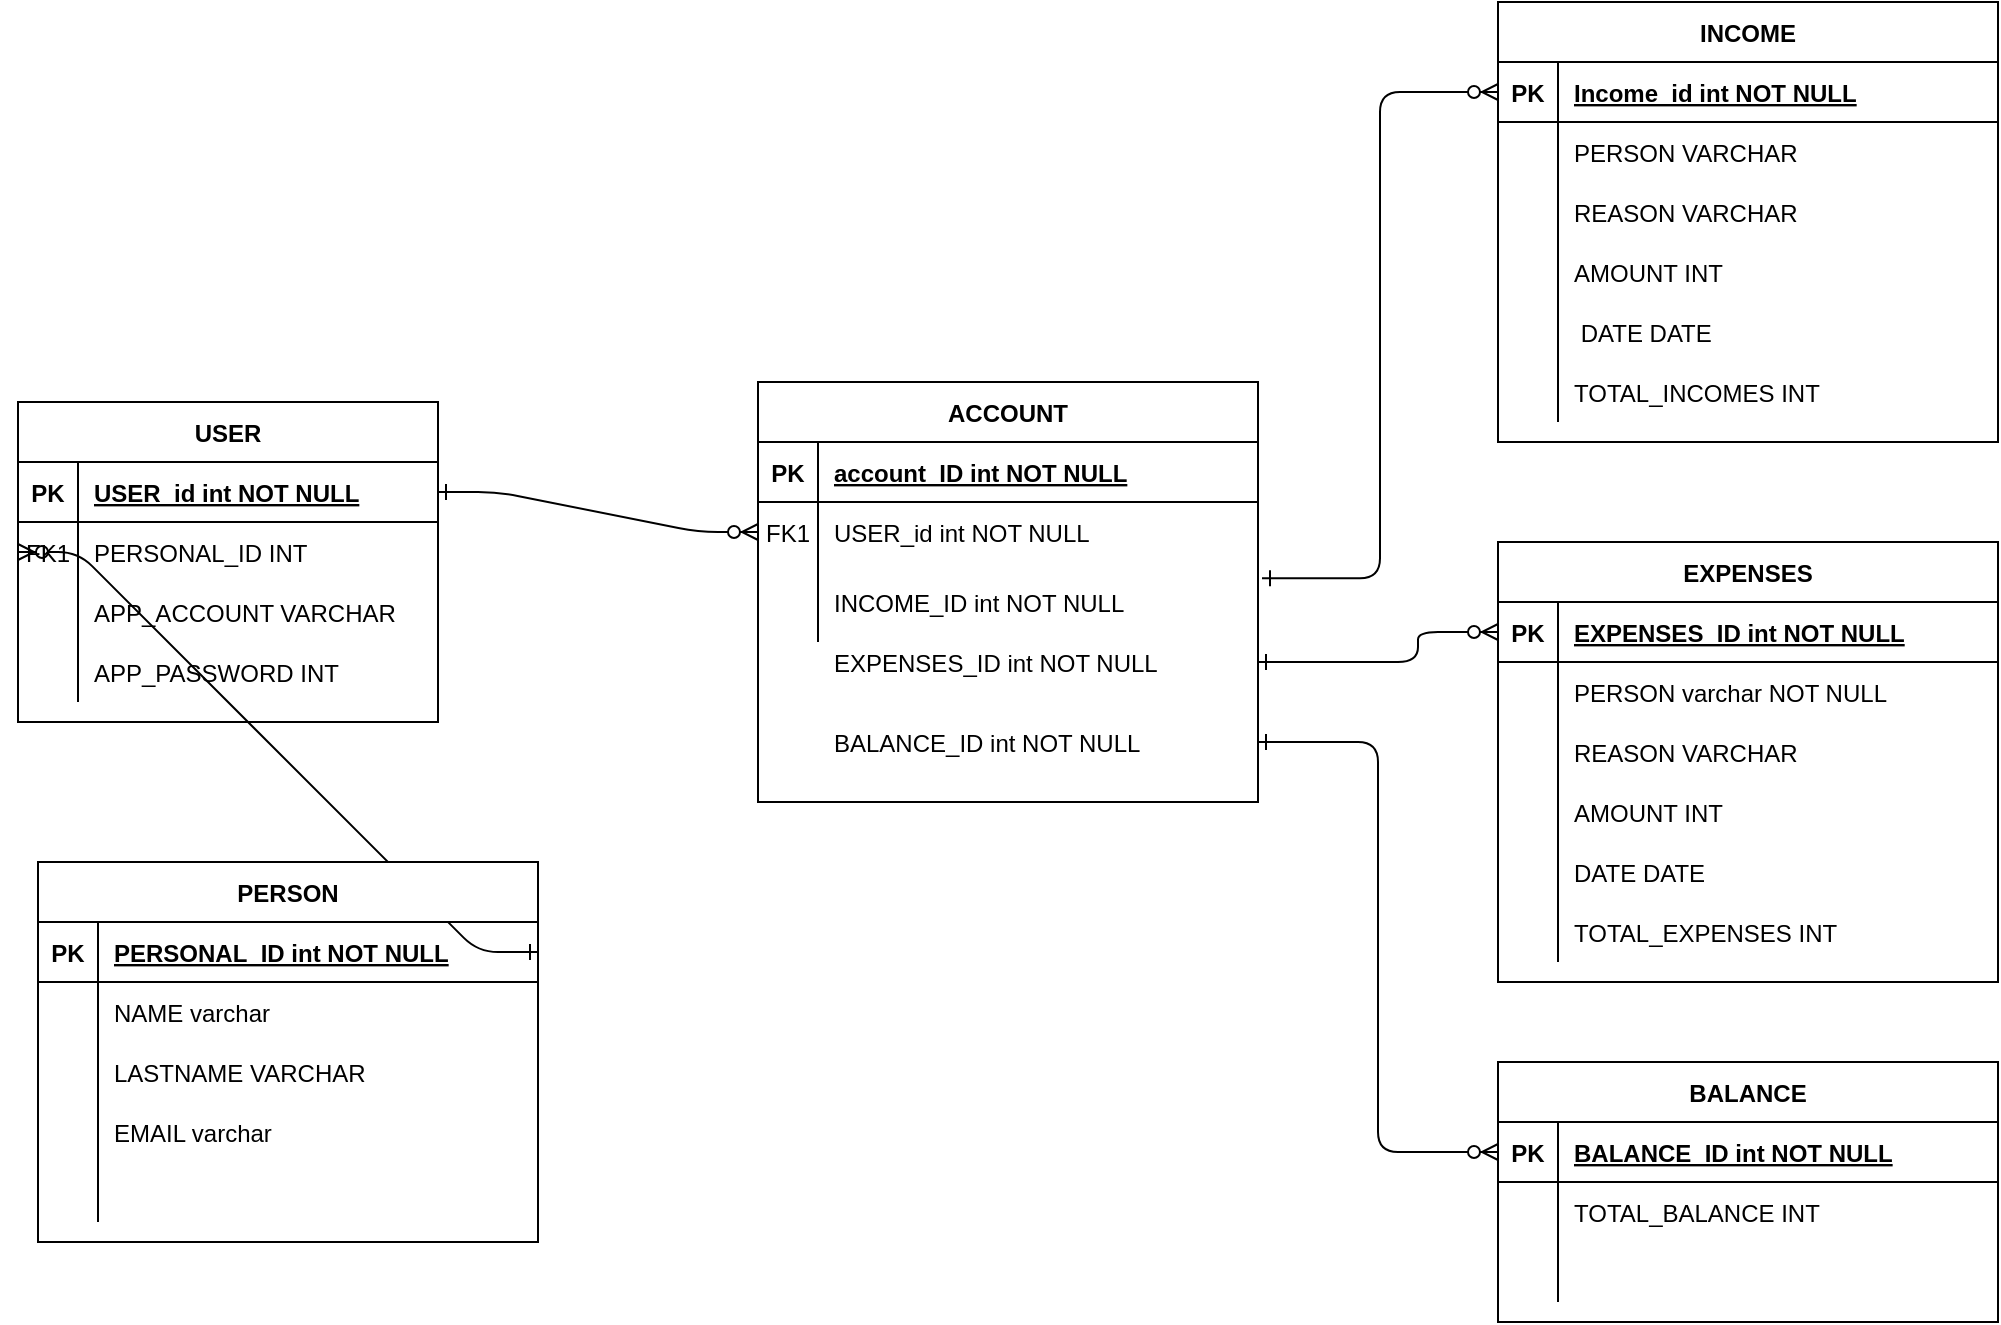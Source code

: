<mxfile version="13.7.5" type="device"><diagram id="R2lEEEUBdFMjLlhIrx00" name="Page-1"><mxGraphModel dx="1068" dy="546" grid="1" gridSize="10" guides="1" tooltips="1" connect="1" arrows="1" fold="1" page="1" pageScale="1" pageWidth="850" pageHeight="1100" math="0" shadow="0" extFonts="Permanent Marker^https://fonts.googleapis.com/css?family=Permanent+Marker"><root><mxCell id="0"/><mxCell id="1" parent="0"/><mxCell id="C-vyLk0tnHw3VtMMgP7b-1" value="" style="edgeStyle=entityRelationEdgeStyle;endArrow=ERzeroToMany;startArrow=ERone;endFill=1;startFill=0;" parent="1" source="C-vyLk0tnHw3VtMMgP7b-24" target="C-vyLk0tnHw3VtMMgP7b-6" edge="1"><mxGeometry width="100" height="100" relative="1" as="geometry"><mxPoint x="340" y="720" as="sourcePoint"/><mxPoint x="440" y="620" as="targetPoint"/></mxGeometry></mxCell><mxCell id="C-vyLk0tnHw3VtMMgP7b-12" value="" style="edgeStyle=elbowEdgeStyle;endArrow=ERzeroToMany;startArrow=ERone;endFill=1;startFill=0;entryX=0;entryY=0.5;entryDx=0;entryDy=0;" parent="1" target="C-vyLk0tnHw3VtMMgP7b-14" edge="1"><mxGeometry width="100" height="100" relative="1" as="geometry"><mxPoint x="730" y="590" as="sourcePoint"/><mxPoint x="460" y="205" as="targetPoint"/><Array as="points"><mxPoint x="810" y="560"/></Array></mxGeometry></mxCell><mxCell id="Q01BvsFu_oRaO8RKgqet-29" value="" style="edgeStyle=entityRelationEdgeStyle;endArrow=ERzeroToMany;startArrow=ERone;endFill=1;startFill=0;exitX=1;exitY=0.5;exitDx=0;exitDy=0;entryX=0;entryY=0.5;entryDx=0;entryDy=0;" edge="1" parent="1" source="Q01BvsFu_oRaO8RKgqet-13" target="C-vyLk0tnHw3VtMMgP7b-27"><mxGeometry width="100" height="100" relative="1" as="geometry"><mxPoint x="455" y="820" as="sourcePoint"/><mxPoint x="440" y="560" as="targetPoint"/></mxGeometry></mxCell><mxCell id="Q01BvsFu_oRaO8RKgqet-12" value="PERSON" style="shape=table;startSize=30;container=1;collapsible=1;childLayout=tableLayout;fixedRows=1;rowLines=0;fontStyle=1;align=center;resizeLast=1;" vertex="1" parent="1"><mxGeometry x="120" y="690" width="250" height="190" as="geometry"/></mxCell><mxCell id="Q01BvsFu_oRaO8RKgqet-13" value="" style="shape=partialRectangle;collapsible=0;dropTarget=0;pointerEvents=0;fillColor=none;points=[[0,0.5],[1,0.5]];portConstraint=eastwest;top=0;left=0;right=0;bottom=1;" vertex="1" parent="Q01BvsFu_oRaO8RKgqet-12"><mxGeometry y="30" width="250" height="30" as="geometry"/></mxCell><mxCell id="Q01BvsFu_oRaO8RKgqet-14" value="PK" style="shape=partialRectangle;overflow=hidden;connectable=0;fillColor=none;top=0;left=0;bottom=0;right=0;fontStyle=1;" vertex="1" parent="Q01BvsFu_oRaO8RKgqet-13"><mxGeometry width="30" height="30" as="geometry"/></mxCell><mxCell id="Q01BvsFu_oRaO8RKgqet-15" value="PERSONAL_ID int NOT NULL" style="shape=partialRectangle;overflow=hidden;connectable=0;fillColor=none;top=0;left=0;bottom=0;right=0;align=left;spacingLeft=6;fontStyle=5;" vertex="1" parent="Q01BvsFu_oRaO8RKgqet-13"><mxGeometry x="30" width="220" height="30" as="geometry"/></mxCell><mxCell id="Q01BvsFu_oRaO8RKgqet-16" value="" style="shape=partialRectangle;collapsible=0;dropTarget=0;pointerEvents=0;fillColor=none;points=[[0,0.5],[1,0.5]];portConstraint=eastwest;top=0;left=0;right=0;bottom=0;" vertex="1" parent="Q01BvsFu_oRaO8RKgqet-12"><mxGeometry y="60" width="250" height="30" as="geometry"/></mxCell><mxCell id="Q01BvsFu_oRaO8RKgqet-17" value="" style="shape=partialRectangle;overflow=hidden;connectable=0;fillColor=none;top=0;left=0;bottom=0;right=0;" vertex="1" parent="Q01BvsFu_oRaO8RKgqet-16"><mxGeometry width="30" height="30" as="geometry"/></mxCell><mxCell id="Q01BvsFu_oRaO8RKgqet-18" value="NAME varchar" style="shape=partialRectangle;overflow=hidden;connectable=0;fillColor=none;top=0;left=0;bottom=0;right=0;align=left;spacingLeft=6;" vertex="1" parent="Q01BvsFu_oRaO8RKgqet-16"><mxGeometry x="30" width="220" height="30" as="geometry"/></mxCell><mxCell id="Q01BvsFu_oRaO8RKgqet-19" value="" style="shape=partialRectangle;collapsible=0;dropTarget=0;pointerEvents=0;fillColor=none;points=[[0,0.5],[1,0.5]];portConstraint=eastwest;top=0;left=0;right=0;bottom=0;" vertex="1" parent="Q01BvsFu_oRaO8RKgqet-12"><mxGeometry y="90" width="250" height="30" as="geometry"/></mxCell><mxCell id="Q01BvsFu_oRaO8RKgqet-20" value="" style="shape=partialRectangle;overflow=hidden;connectable=0;fillColor=none;top=0;left=0;bottom=0;right=0;" vertex="1" parent="Q01BvsFu_oRaO8RKgqet-19"><mxGeometry width="30" height="30" as="geometry"/></mxCell><mxCell id="Q01BvsFu_oRaO8RKgqet-21" value="LASTNAME VARCHAR" style="shape=partialRectangle;overflow=hidden;connectable=0;fillColor=none;top=0;left=0;bottom=0;right=0;align=left;spacingLeft=6;" vertex="1" parent="Q01BvsFu_oRaO8RKgqet-19"><mxGeometry x="30" width="220" height="30" as="geometry"/></mxCell><mxCell id="Q01BvsFu_oRaO8RKgqet-22" value="" style="shape=partialRectangle;collapsible=0;dropTarget=0;pointerEvents=0;fillColor=none;points=[[0,0.5],[1,0.5]];portConstraint=eastwest;top=0;left=0;right=0;bottom=0;" vertex="1" parent="Q01BvsFu_oRaO8RKgqet-12"><mxGeometry y="120" width="250" height="30" as="geometry"/></mxCell><mxCell id="Q01BvsFu_oRaO8RKgqet-23" value="" style="shape=partialRectangle;overflow=hidden;connectable=0;fillColor=none;top=0;left=0;bottom=0;right=0;" vertex="1" parent="Q01BvsFu_oRaO8RKgqet-22"><mxGeometry width="30" height="30" as="geometry"/></mxCell><mxCell id="Q01BvsFu_oRaO8RKgqet-24" value="EMAIL varchar" style="shape=partialRectangle;overflow=hidden;connectable=0;fillColor=none;top=0;left=0;bottom=0;right=0;align=left;spacingLeft=6;" vertex="1" parent="Q01BvsFu_oRaO8RKgqet-22"><mxGeometry x="30" width="220" height="30" as="geometry"/></mxCell><mxCell id="Q01BvsFu_oRaO8RKgqet-25" value="" style="shape=partialRectangle;collapsible=0;dropTarget=0;pointerEvents=0;fillColor=none;points=[[0,0.5],[1,0.5]];portConstraint=eastwest;top=0;left=0;right=0;bottom=0;" vertex="1" parent="Q01BvsFu_oRaO8RKgqet-12"><mxGeometry y="150" width="250" height="30" as="geometry"/></mxCell><mxCell id="Q01BvsFu_oRaO8RKgqet-26" value="" style="shape=partialRectangle;overflow=hidden;connectable=0;fillColor=none;top=0;left=0;bottom=0;right=0;" vertex="1" parent="Q01BvsFu_oRaO8RKgqet-25"><mxGeometry width="30" height="30" as="geometry"/></mxCell><mxCell id="Q01BvsFu_oRaO8RKgqet-27" value="" style="shape=partialRectangle;overflow=hidden;connectable=0;fillColor=none;top=0;left=0;bottom=0;right=0;align=left;spacingLeft=6;" vertex="1" parent="Q01BvsFu_oRaO8RKgqet-25"><mxGeometry x="30" width="220" height="30" as="geometry"/></mxCell><mxCell id="C-vyLk0tnHw3VtMMgP7b-23" value="USER" style="shape=table;startSize=30;container=1;collapsible=1;childLayout=tableLayout;fixedRows=1;rowLines=0;fontStyle=1;align=center;resizeLast=1;" parent="1" vertex="1"><mxGeometry x="110" y="460" width="210" height="160" as="geometry"/></mxCell><mxCell id="C-vyLk0tnHw3VtMMgP7b-24" value="" style="shape=partialRectangle;collapsible=0;dropTarget=0;pointerEvents=0;fillColor=none;points=[[0,0.5],[1,0.5]];portConstraint=eastwest;top=0;left=0;right=0;bottom=1;" parent="C-vyLk0tnHw3VtMMgP7b-23" vertex="1"><mxGeometry y="30" width="210" height="30" as="geometry"/></mxCell><mxCell id="C-vyLk0tnHw3VtMMgP7b-25" value="PK" style="shape=partialRectangle;overflow=hidden;connectable=0;fillColor=none;top=0;left=0;bottom=0;right=0;fontStyle=1;" parent="C-vyLk0tnHw3VtMMgP7b-24" vertex="1"><mxGeometry width="30" height="30" as="geometry"/></mxCell><mxCell id="C-vyLk0tnHw3VtMMgP7b-26" value="USER_id int NOT NULL " style="shape=partialRectangle;overflow=hidden;connectable=0;fillColor=none;top=0;left=0;bottom=0;right=0;align=left;spacingLeft=6;fontStyle=5;" parent="C-vyLk0tnHw3VtMMgP7b-24" vertex="1"><mxGeometry x="30" width="180" height="30" as="geometry"/></mxCell><mxCell id="C-vyLk0tnHw3VtMMgP7b-27" value="" style="shape=partialRectangle;collapsible=0;dropTarget=0;pointerEvents=0;fillColor=none;points=[[0,0.5],[1,0.5]];portConstraint=eastwest;top=0;left=0;right=0;bottom=0;" parent="C-vyLk0tnHw3VtMMgP7b-23" vertex="1"><mxGeometry y="60" width="210" height="30" as="geometry"/></mxCell><mxCell id="C-vyLk0tnHw3VtMMgP7b-28" value="FK1" style="shape=partialRectangle;overflow=hidden;connectable=0;fillColor=none;top=0;left=0;bottom=0;right=0;" parent="C-vyLk0tnHw3VtMMgP7b-27" vertex="1"><mxGeometry width="30" height="30" as="geometry"/></mxCell><mxCell id="C-vyLk0tnHw3VtMMgP7b-29" value="PERSONAL_ID INT" style="shape=partialRectangle;overflow=hidden;connectable=0;fillColor=none;top=0;left=0;bottom=0;right=0;align=left;spacingLeft=6;" parent="C-vyLk0tnHw3VtMMgP7b-27" vertex="1"><mxGeometry x="30" width="180" height="30" as="geometry"/></mxCell><mxCell id="Q01BvsFu_oRaO8RKgqet-7" value="" style="shape=partialRectangle;collapsible=0;dropTarget=0;pointerEvents=0;fillColor=none;points=[[0,0.5],[1,0.5]];portConstraint=eastwest;top=0;left=0;right=0;bottom=0;" vertex="1" parent="C-vyLk0tnHw3VtMMgP7b-23"><mxGeometry y="90" width="210" height="30" as="geometry"/></mxCell><mxCell id="Q01BvsFu_oRaO8RKgqet-8" value="" style="shape=partialRectangle;overflow=hidden;connectable=0;fillColor=none;top=0;left=0;bottom=0;right=0;" vertex="1" parent="Q01BvsFu_oRaO8RKgqet-7"><mxGeometry width="30" height="30" as="geometry"/></mxCell><mxCell id="Q01BvsFu_oRaO8RKgqet-9" value="APP_ACCOUNT VARCHAR" style="shape=partialRectangle;overflow=hidden;connectable=0;fillColor=none;top=0;left=0;bottom=0;right=0;align=left;spacingLeft=6;" vertex="1" parent="Q01BvsFu_oRaO8RKgqet-7"><mxGeometry x="30" width="180" height="30" as="geometry"/></mxCell><mxCell id="Q01BvsFu_oRaO8RKgqet-4" value="" style="shape=partialRectangle;collapsible=0;dropTarget=0;pointerEvents=0;fillColor=none;points=[[0,0.5],[1,0.5]];portConstraint=eastwest;top=0;left=0;right=0;bottom=0;" vertex="1" parent="C-vyLk0tnHw3VtMMgP7b-23"><mxGeometry y="120" width="210" height="30" as="geometry"/></mxCell><mxCell id="Q01BvsFu_oRaO8RKgqet-5" value="" style="shape=partialRectangle;overflow=hidden;connectable=0;fillColor=none;top=0;left=0;bottom=0;right=0;" vertex="1" parent="Q01BvsFu_oRaO8RKgqet-4"><mxGeometry width="30" height="30" as="geometry"/></mxCell><mxCell id="Q01BvsFu_oRaO8RKgqet-6" value="APP_PASSWORD INT " style="shape=partialRectangle;overflow=hidden;connectable=0;fillColor=none;top=0;left=0;bottom=0;right=0;align=left;spacingLeft=6;" vertex="1" parent="Q01BvsFu_oRaO8RKgqet-4"><mxGeometry x="30" width="180" height="30" as="geometry"/></mxCell><mxCell id="C-vyLk0tnHw3VtMMgP7b-2" value="ACCOUNT" style="shape=table;startSize=30;container=1;collapsible=1;childLayout=tableLayout;fixedRows=1;rowLines=0;fontStyle=1;align=center;resizeLast=1;" parent="1" vertex="1"><mxGeometry x="480" y="450" width="250" height="210" as="geometry"/></mxCell><mxCell id="C-vyLk0tnHw3VtMMgP7b-3" value="" style="shape=partialRectangle;collapsible=0;dropTarget=0;pointerEvents=0;fillColor=none;points=[[0,0.5],[1,0.5]];portConstraint=eastwest;top=0;left=0;right=0;bottom=1;" parent="C-vyLk0tnHw3VtMMgP7b-2" vertex="1"><mxGeometry y="30" width="250" height="30" as="geometry"/></mxCell><mxCell id="C-vyLk0tnHw3VtMMgP7b-4" value="PK" style="shape=partialRectangle;overflow=hidden;connectable=0;fillColor=none;top=0;left=0;bottom=0;right=0;fontStyle=1;" parent="C-vyLk0tnHw3VtMMgP7b-3" vertex="1"><mxGeometry width="30" height="30" as="geometry"/></mxCell><mxCell id="C-vyLk0tnHw3VtMMgP7b-5" value="account_ID int NOT NULL " style="shape=partialRectangle;overflow=hidden;connectable=0;fillColor=none;top=0;left=0;bottom=0;right=0;align=left;spacingLeft=6;fontStyle=5;" parent="C-vyLk0tnHw3VtMMgP7b-3" vertex="1"><mxGeometry x="30" width="220" height="30" as="geometry"/></mxCell><mxCell id="C-vyLk0tnHw3VtMMgP7b-6" value="" style="shape=partialRectangle;collapsible=0;dropTarget=0;pointerEvents=0;fillColor=none;points=[[0,0.5],[1,0.5]];portConstraint=eastwest;top=0;left=0;right=0;bottom=0;" parent="C-vyLk0tnHw3VtMMgP7b-2" vertex="1"><mxGeometry y="60" width="250" height="30" as="geometry"/></mxCell><mxCell id="C-vyLk0tnHw3VtMMgP7b-7" value="FK1" style="shape=partialRectangle;overflow=hidden;connectable=0;fillColor=none;top=0;left=0;bottom=0;right=0;" parent="C-vyLk0tnHw3VtMMgP7b-6" vertex="1"><mxGeometry width="30" height="30" as="geometry"/></mxCell><mxCell id="C-vyLk0tnHw3VtMMgP7b-8" value="USER_id int NOT NULL" style="shape=partialRectangle;overflow=hidden;connectable=0;fillColor=none;top=0;left=0;bottom=0;right=0;align=left;spacingLeft=6;" parent="C-vyLk0tnHw3VtMMgP7b-6" vertex="1"><mxGeometry x="30" width="220" height="30" as="geometry"/></mxCell><mxCell id="C-vyLk0tnHw3VtMMgP7b-9" value="" style="shape=partialRectangle;collapsible=0;dropTarget=0;pointerEvents=0;fillColor=none;points=[[0,0.5],[1,0.5]];portConstraint=eastwest;top=0;left=0;right=0;bottom=0;" parent="C-vyLk0tnHw3VtMMgP7b-2" vertex="1"><mxGeometry y="90" width="250" height="40" as="geometry"/></mxCell><mxCell id="C-vyLk0tnHw3VtMMgP7b-10" value="" style="shape=partialRectangle;overflow=hidden;connectable=0;fillColor=none;top=0;left=0;bottom=0;right=0;" parent="C-vyLk0tnHw3VtMMgP7b-9" vertex="1"><mxGeometry width="30" height="40" as="geometry"/></mxCell><mxCell id="C-vyLk0tnHw3VtMMgP7b-11" value="INCOME_ID int NOT NULL" style="shape=partialRectangle;overflow=hidden;connectable=0;fillColor=none;top=0;left=0;bottom=0;right=0;align=left;spacingLeft=6;" parent="C-vyLk0tnHw3VtMMgP7b-9" vertex="1"><mxGeometry x="30" width="220" height="40" as="geometry"/></mxCell><mxCell id="Q01BvsFu_oRaO8RKgqet-31" value="INCOME" style="shape=table;startSize=30;container=1;collapsible=1;childLayout=tableLayout;fixedRows=1;rowLines=0;fontStyle=1;align=center;resizeLast=1;" vertex="1" parent="1"><mxGeometry x="850" y="260" width="250" height="220" as="geometry"/></mxCell><mxCell id="Q01BvsFu_oRaO8RKgqet-32" value="" style="shape=partialRectangle;collapsible=0;dropTarget=0;pointerEvents=0;fillColor=none;points=[[0,0.5],[1,0.5]];portConstraint=eastwest;top=0;left=0;right=0;bottom=1;" vertex="1" parent="Q01BvsFu_oRaO8RKgqet-31"><mxGeometry y="30" width="250" height="30" as="geometry"/></mxCell><mxCell id="Q01BvsFu_oRaO8RKgqet-33" value="PK" style="shape=partialRectangle;overflow=hidden;connectable=0;fillColor=none;top=0;left=0;bottom=0;right=0;fontStyle=1;" vertex="1" parent="Q01BvsFu_oRaO8RKgqet-32"><mxGeometry width="30" height="30" as="geometry"/></mxCell><mxCell id="Q01BvsFu_oRaO8RKgqet-34" value="Income_id int NOT NULL " style="shape=partialRectangle;overflow=hidden;connectable=0;fillColor=none;top=0;left=0;bottom=0;right=0;align=left;spacingLeft=6;fontStyle=5;" vertex="1" parent="Q01BvsFu_oRaO8RKgqet-32"><mxGeometry x="30" width="220" height="30" as="geometry"/></mxCell><mxCell id="Q01BvsFu_oRaO8RKgqet-35" value="" style="shape=partialRectangle;collapsible=0;dropTarget=0;pointerEvents=0;fillColor=none;points=[[0,0.5],[1,0.5]];portConstraint=eastwest;top=0;left=0;right=0;bottom=0;" vertex="1" parent="Q01BvsFu_oRaO8RKgqet-31"><mxGeometry y="60" width="250" height="30" as="geometry"/></mxCell><mxCell id="Q01BvsFu_oRaO8RKgqet-36" value="" style="shape=partialRectangle;overflow=hidden;connectable=0;fillColor=none;top=0;left=0;bottom=0;right=0;" vertex="1" parent="Q01BvsFu_oRaO8RKgqet-35"><mxGeometry width="30" height="30" as="geometry"/></mxCell><mxCell id="Q01BvsFu_oRaO8RKgqet-37" value="PERSON VARCHAR" style="shape=partialRectangle;overflow=hidden;connectable=0;fillColor=none;top=0;left=0;bottom=0;right=0;align=left;spacingLeft=6;" vertex="1" parent="Q01BvsFu_oRaO8RKgqet-35"><mxGeometry x="30" width="220" height="30" as="geometry"/></mxCell><mxCell id="Q01BvsFu_oRaO8RKgqet-38" value="" style="shape=partialRectangle;collapsible=0;dropTarget=0;pointerEvents=0;fillColor=none;points=[[0,0.5],[1,0.5]];portConstraint=eastwest;top=0;left=0;right=0;bottom=0;" vertex="1" parent="Q01BvsFu_oRaO8RKgqet-31"><mxGeometry y="90" width="250" height="30" as="geometry"/></mxCell><mxCell id="Q01BvsFu_oRaO8RKgqet-39" value="" style="shape=partialRectangle;overflow=hidden;connectable=0;fillColor=none;top=0;left=0;bottom=0;right=0;" vertex="1" parent="Q01BvsFu_oRaO8RKgqet-38"><mxGeometry width="30" height="30" as="geometry"/></mxCell><mxCell id="Q01BvsFu_oRaO8RKgqet-40" value="REASON VARCHAR" style="shape=partialRectangle;overflow=hidden;connectable=0;fillColor=none;top=0;left=0;bottom=0;right=0;align=left;spacingLeft=6;" vertex="1" parent="Q01BvsFu_oRaO8RKgqet-38"><mxGeometry x="30" width="220" height="30" as="geometry"/></mxCell><mxCell id="Q01BvsFu_oRaO8RKgqet-77" value="" style="shape=partialRectangle;collapsible=0;dropTarget=0;pointerEvents=0;fillColor=none;points=[[0,0.5],[1,0.5]];portConstraint=eastwest;top=0;left=0;right=0;bottom=0;" vertex="1" parent="Q01BvsFu_oRaO8RKgqet-31"><mxGeometry y="120" width="250" height="30" as="geometry"/></mxCell><mxCell id="Q01BvsFu_oRaO8RKgqet-78" value="" style="shape=partialRectangle;overflow=hidden;connectable=0;fillColor=none;top=0;left=0;bottom=0;right=0;" vertex="1" parent="Q01BvsFu_oRaO8RKgqet-77"><mxGeometry width="30" height="30" as="geometry"/></mxCell><mxCell id="Q01BvsFu_oRaO8RKgqet-79" value="AMOUNT INT" style="shape=partialRectangle;overflow=hidden;connectable=0;fillColor=none;top=0;left=0;bottom=0;right=0;align=left;spacingLeft=6;" vertex="1" parent="Q01BvsFu_oRaO8RKgqet-77"><mxGeometry x="30" width="220" height="30" as="geometry"/></mxCell><mxCell id="Q01BvsFu_oRaO8RKgqet-83" value="" style="shape=partialRectangle;collapsible=0;dropTarget=0;pointerEvents=0;fillColor=none;points=[[0,0.5],[1,0.5]];portConstraint=eastwest;top=0;left=0;right=0;bottom=0;" vertex="1" parent="Q01BvsFu_oRaO8RKgqet-31"><mxGeometry y="150" width="250" height="30" as="geometry"/></mxCell><mxCell id="Q01BvsFu_oRaO8RKgqet-84" value="" style="shape=partialRectangle;overflow=hidden;connectable=0;fillColor=none;top=0;left=0;bottom=0;right=0;" vertex="1" parent="Q01BvsFu_oRaO8RKgqet-83"><mxGeometry width="30" height="30" as="geometry"/></mxCell><mxCell id="Q01BvsFu_oRaO8RKgqet-85" value=" DATE DATE" style="shape=partialRectangle;overflow=hidden;connectable=0;fillColor=none;top=0;left=0;bottom=0;right=0;align=left;spacingLeft=6;" vertex="1" parent="Q01BvsFu_oRaO8RKgqet-83"><mxGeometry x="30" width="220" height="30" as="geometry"/></mxCell><mxCell id="Q01BvsFu_oRaO8RKgqet-99" value="" style="shape=partialRectangle;collapsible=0;dropTarget=0;pointerEvents=0;fillColor=none;points=[[0,0.5],[1,0.5]];portConstraint=eastwest;top=0;left=0;right=0;bottom=0;" vertex="1" parent="Q01BvsFu_oRaO8RKgqet-31"><mxGeometry y="180" width="250" height="30" as="geometry"/></mxCell><mxCell id="Q01BvsFu_oRaO8RKgqet-100" value="" style="shape=partialRectangle;overflow=hidden;connectable=0;fillColor=none;top=0;left=0;bottom=0;right=0;" vertex="1" parent="Q01BvsFu_oRaO8RKgqet-99"><mxGeometry width="30" height="30" as="geometry"/></mxCell><mxCell id="Q01BvsFu_oRaO8RKgqet-101" value="TOTAL_INCOMES INT" style="shape=partialRectangle;overflow=hidden;connectable=0;fillColor=none;top=0;left=0;bottom=0;right=0;align=left;spacingLeft=6;" vertex="1" parent="Q01BvsFu_oRaO8RKgqet-99"><mxGeometry x="30" width="220" height="30" as="geometry"/></mxCell><mxCell id="Q01BvsFu_oRaO8RKgqet-62" value="EXPENSES_ID int NOT NULL" style="shape=partialRectangle;overflow=hidden;connectable=0;fillColor=none;top=0;left=0;bottom=0;right=0;align=left;spacingLeft=6;" vertex="1" parent="1"><mxGeometry x="510" y="570" width="220" height="40" as="geometry"/></mxCell><mxCell id="Q01BvsFu_oRaO8RKgqet-63" value="BALANCE_ID int NOT NULL" style="shape=partialRectangle;overflow=hidden;connectable=0;fillColor=none;top=0;left=0;bottom=0;right=0;align=left;spacingLeft=6;" vertex="1" parent="1"><mxGeometry x="510" y="610" width="220" height="40" as="geometry"/></mxCell><mxCell id="Q01BvsFu_oRaO8RKgqet-64" value="" style="endArrow=ERzeroToMany;startArrow=ERone;endFill=1;startFill=0;exitX=1.008;exitY=0.203;exitDx=0;exitDy=0;exitPerimeter=0;entryX=0;entryY=0.5;entryDx=0;entryDy=0;edgeStyle=elbowEdgeStyle;" edge="1" parent="1" source="C-vyLk0tnHw3VtMMgP7b-9" target="Q01BvsFu_oRaO8RKgqet-32"><mxGeometry width="100" height="100" relative="1" as="geometry"><mxPoint x="740" y="520" as="sourcePoint"/><mxPoint x="800" y="590" as="targetPoint"/></mxGeometry></mxCell><mxCell id="Q01BvsFu_oRaO8RKgqet-65" value="" style="edgeStyle=elbowEdgeStyle;endArrow=ERzeroToMany;startArrow=ERone;endFill=1;startFill=0;entryX=0;entryY=0.5;entryDx=0;entryDy=0;" edge="1" parent="1" target="Q01BvsFu_oRaO8RKgqet-42"><mxGeometry width="100" height="100" relative="1" as="geometry"><mxPoint x="730" y="630" as="sourcePoint"/><mxPoint x="860" y="810" as="targetPoint"/></mxGeometry></mxCell><mxCell id="C-vyLk0tnHw3VtMMgP7b-13" value="EXPENSES" style="shape=table;startSize=30;container=1;collapsible=1;childLayout=tableLayout;fixedRows=1;rowLines=0;fontStyle=1;align=center;resizeLast=1;" parent="1" vertex="1"><mxGeometry x="850" y="530" width="250" height="220" as="geometry"/></mxCell><mxCell id="C-vyLk0tnHw3VtMMgP7b-14" value="" style="shape=partialRectangle;collapsible=0;dropTarget=0;pointerEvents=0;fillColor=none;points=[[0,0.5],[1,0.5]];portConstraint=eastwest;top=0;left=0;right=0;bottom=1;" parent="C-vyLk0tnHw3VtMMgP7b-13" vertex="1"><mxGeometry y="30" width="250" height="30" as="geometry"/></mxCell><mxCell id="C-vyLk0tnHw3VtMMgP7b-15" value="PK" style="shape=partialRectangle;overflow=hidden;connectable=0;fillColor=none;top=0;left=0;bottom=0;right=0;fontStyle=1;" parent="C-vyLk0tnHw3VtMMgP7b-14" vertex="1"><mxGeometry width="30" height="30" as="geometry"/></mxCell><mxCell id="C-vyLk0tnHw3VtMMgP7b-16" value="EXPENSES_ID int NOT NULL" style="shape=partialRectangle;overflow=hidden;connectable=0;fillColor=none;top=0;left=0;bottom=0;right=0;align=left;spacingLeft=6;fontStyle=5;" parent="C-vyLk0tnHw3VtMMgP7b-14" vertex="1"><mxGeometry x="30" width="220" height="30" as="geometry"/></mxCell><mxCell id="C-vyLk0tnHw3VtMMgP7b-17" value="" style="shape=partialRectangle;collapsible=0;dropTarget=0;pointerEvents=0;fillColor=none;points=[[0,0.5],[1,0.5]];portConstraint=eastwest;top=0;left=0;right=0;bottom=0;" parent="C-vyLk0tnHw3VtMMgP7b-13" vertex="1"><mxGeometry y="60" width="250" height="30" as="geometry"/></mxCell><mxCell id="C-vyLk0tnHw3VtMMgP7b-18" value="" style="shape=partialRectangle;overflow=hidden;connectable=0;fillColor=none;top=0;left=0;bottom=0;right=0;" parent="C-vyLk0tnHw3VtMMgP7b-17" vertex="1"><mxGeometry width="30" height="30" as="geometry"/></mxCell><mxCell id="C-vyLk0tnHw3VtMMgP7b-19" value="PERSON varchar NOT NULL" style="shape=partialRectangle;overflow=hidden;connectable=0;fillColor=none;top=0;left=0;bottom=0;right=0;align=left;spacingLeft=6;" parent="C-vyLk0tnHw3VtMMgP7b-17" vertex="1"><mxGeometry x="30" width="220" height="30" as="geometry"/></mxCell><mxCell id="C-vyLk0tnHw3VtMMgP7b-20" value="" style="shape=partialRectangle;collapsible=0;dropTarget=0;pointerEvents=0;fillColor=none;points=[[0,0.5],[1,0.5]];portConstraint=eastwest;top=0;left=0;right=0;bottom=0;" parent="C-vyLk0tnHw3VtMMgP7b-13" vertex="1"><mxGeometry y="90" width="250" height="30" as="geometry"/></mxCell><mxCell id="C-vyLk0tnHw3VtMMgP7b-21" value="" style="shape=partialRectangle;overflow=hidden;connectable=0;fillColor=none;top=0;left=0;bottom=0;right=0;" parent="C-vyLk0tnHw3VtMMgP7b-20" vertex="1"><mxGeometry width="30" height="30" as="geometry"/></mxCell><mxCell id="C-vyLk0tnHw3VtMMgP7b-22" value="REASON VARCHAR" style="shape=partialRectangle;overflow=hidden;connectable=0;fillColor=none;top=0;left=0;bottom=0;right=0;align=left;spacingLeft=6;" parent="C-vyLk0tnHw3VtMMgP7b-20" vertex="1"><mxGeometry x="30" width="220" height="30" as="geometry"/></mxCell><mxCell id="Q01BvsFu_oRaO8RKgqet-86" value="" style="shape=partialRectangle;collapsible=0;dropTarget=0;pointerEvents=0;fillColor=none;points=[[0,0.5],[1,0.5]];portConstraint=eastwest;top=0;left=0;right=0;bottom=0;" vertex="1" parent="C-vyLk0tnHw3VtMMgP7b-13"><mxGeometry y="120" width="250" height="30" as="geometry"/></mxCell><mxCell id="Q01BvsFu_oRaO8RKgqet-87" value="" style="shape=partialRectangle;overflow=hidden;connectable=0;fillColor=none;top=0;left=0;bottom=0;right=0;" vertex="1" parent="Q01BvsFu_oRaO8RKgqet-86"><mxGeometry width="30" height="30" as="geometry"/></mxCell><mxCell id="Q01BvsFu_oRaO8RKgqet-88" value="AMOUNT INT" style="shape=partialRectangle;overflow=hidden;connectable=0;fillColor=none;top=0;left=0;bottom=0;right=0;align=left;spacingLeft=6;" vertex="1" parent="Q01BvsFu_oRaO8RKgqet-86"><mxGeometry x="30" width="220" height="30" as="geometry"/></mxCell><mxCell id="Q01BvsFu_oRaO8RKgqet-92" value="" style="shape=partialRectangle;collapsible=0;dropTarget=0;pointerEvents=0;fillColor=none;points=[[0,0.5],[1,0.5]];portConstraint=eastwest;top=0;left=0;right=0;bottom=0;" vertex="1" parent="C-vyLk0tnHw3VtMMgP7b-13"><mxGeometry y="150" width="250" height="30" as="geometry"/></mxCell><mxCell id="Q01BvsFu_oRaO8RKgqet-93" value="" style="shape=partialRectangle;overflow=hidden;connectable=0;fillColor=none;top=0;left=0;bottom=0;right=0;" vertex="1" parent="Q01BvsFu_oRaO8RKgqet-92"><mxGeometry width="30" height="30" as="geometry"/></mxCell><mxCell id="Q01BvsFu_oRaO8RKgqet-94" value="DATE DATE" style="shape=partialRectangle;overflow=hidden;connectable=0;fillColor=none;top=0;left=0;bottom=0;right=0;align=left;spacingLeft=6;" vertex="1" parent="Q01BvsFu_oRaO8RKgqet-92"><mxGeometry x="30" width="220" height="30" as="geometry"/></mxCell><mxCell id="Q01BvsFu_oRaO8RKgqet-96" value="" style="shape=partialRectangle;collapsible=0;dropTarget=0;pointerEvents=0;fillColor=none;points=[[0,0.5],[1,0.5]];portConstraint=eastwest;top=0;left=0;right=0;bottom=0;" vertex="1" parent="C-vyLk0tnHw3VtMMgP7b-13"><mxGeometry y="180" width="250" height="30" as="geometry"/></mxCell><mxCell id="Q01BvsFu_oRaO8RKgqet-97" value="" style="shape=partialRectangle;overflow=hidden;connectable=0;fillColor=none;top=0;left=0;bottom=0;right=0;" vertex="1" parent="Q01BvsFu_oRaO8RKgqet-96"><mxGeometry width="30" height="30" as="geometry"/></mxCell><mxCell id="Q01BvsFu_oRaO8RKgqet-98" value="TOTAL_EXPENSES INT" style="shape=partialRectangle;overflow=hidden;connectable=0;fillColor=none;top=0;left=0;bottom=0;right=0;align=left;spacingLeft=6;" vertex="1" parent="Q01BvsFu_oRaO8RKgqet-96"><mxGeometry x="30" width="220" height="30" as="geometry"/></mxCell><mxCell id="Q01BvsFu_oRaO8RKgqet-41" value="BALANCE" style="shape=table;startSize=30;container=1;collapsible=1;childLayout=tableLayout;fixedRows=1;rowLines=0;fontStyle=1;align=center;resizeLast=1;" vertex="1" parent="1"><mxGeometry x="850" y="790" width="250" height="130" as="geometry"/></mxCell><mxCell id="Q01BvsFu_oRaO8RKgqet-42" value="" style="shape=partialRectangle;collapsible=0;dropTarget=0;pointerEvents=0;fillColor=none;points=[[0,0.5],[1,0.5]];portConstraint=eastwest;top=0;left=0;right=0;bottom=1;" vertex="1" parent="Q01BvsFu_oRaO8RKgqet-41"><mxGeometry y="30" width="250" height="30" as="geometry"/></mxCell><mxCell id="Q01BvsFu_oRaO8RKgqet-43" value="PK" style="shape=partialRectangle;overflow=hidden;connectable=0;fillColor=none;top=0;left=0;bottom=0;right=0;fontStyle=1;" vertex="1" parent="Q01BvsFu_oRaO8RKgqet-42"><mxGeometry width="30" height="30" as="geometry"/></mxCell><mxCell id="Q01BvsFu_oRaO8RKgqet-44" value="BALANCE_ID int NOT NULL" style="shape=partialRectangle;overflow=hidden;connectable=0;fillColor=none;top=0;left=0;bottom=0;right=0;align=left;spacingLeft=6;fontStyle=5;" vertex="1" parent="Q01BvsFu_oRaO8RKgqet-42"><mxGeometry x="30" width="220" height="30" as="geometry"/></mxCell><mxCell id="Q01BvsFu_oRaO8RKgqet-45" value="" style="shape=partialRectangle;collapsible=0;dropTarget=0;pointerEvents=0;fillColor=none;points=[[0,0.5],[1,0.5]];portConstraint=eastwest;top=0;left=0;right=0;bottom=0;" vertex="1" parent="Q01BvsFu_oRaO8RKgqet-41"><mxGeometry y="60" width="250" height="30" as="geometry"/></mxCell><mxCell id="Q01BvsFu_oRaO8RKgqet-46" value="" style="shape=partialRectangle;overflow=hidden;connectable=0;fillColor=none;top=0;left=0;bottom=0;right=0;" vertex="1" parent="Q01BvsFu_oRaO8RKgqet-45"><mxGeometry width="30" height="30" as="geometry"/></mxCell><mxCell id="Q01BvsFu_oRaO8RKgqet-47" value="TOTAL_BALANCE INT" style="shape=partialRectangle;overflow=hidden;connectable=0;fillColor=none;top=0;left=0;bottom=0;right=0;align=left;spacingLeft=6;" vertex="1" parent="Q01BvsFu_oRaO8RKgqet-45"><mxGeometry x="30" width="220" height="30" as="geometry"/></mxCell><mxCell id="Q01BvsFu_oRaO8RKgqet-48" value="" style="shape=partialRectangle;collapsible=0;dropTarget=0;pointerEvents=0;fillColor=none;points=[[0,0.5],[1,0.5]];portConstraint=eastwest;top=0;left=0;right=0;bottom=0;" vertex="1" parent="Q01BvsFu_oRaO8RKgqet-41"><mxGeometry y="90" width="250" height="30" as="geometry"/></mxCell><mxCell id="Q01BvsFu_oRaO8RKgqet-49" value="" style="shape=partialRectangle;overflow=hidden;connectable=0;fillColor=none;top=0;left=0;bottom=0;right=0;" vertex="1" parent="Q01BvsFu_oRaO8RKgqet-48"><mxGeometry width="30" height="30" as="geometry"/></mxCell><mxCell id="Q01BvsFu_oRaO8RKgqet-50" value="" style="shape=partialRectangle;overflow=hidden;connectable=0;fillColor=none;top=0;left=0;bottom=0;right=0;align=left;spacingLeft=6;" vertex="1" parent="Q01BvsFu_oRaO8RKgqet-48"><mxGeometry x="30" width="220" height="30" as="geometry"/></mxCell></root></mxGraphModel></diagram></mxfile>